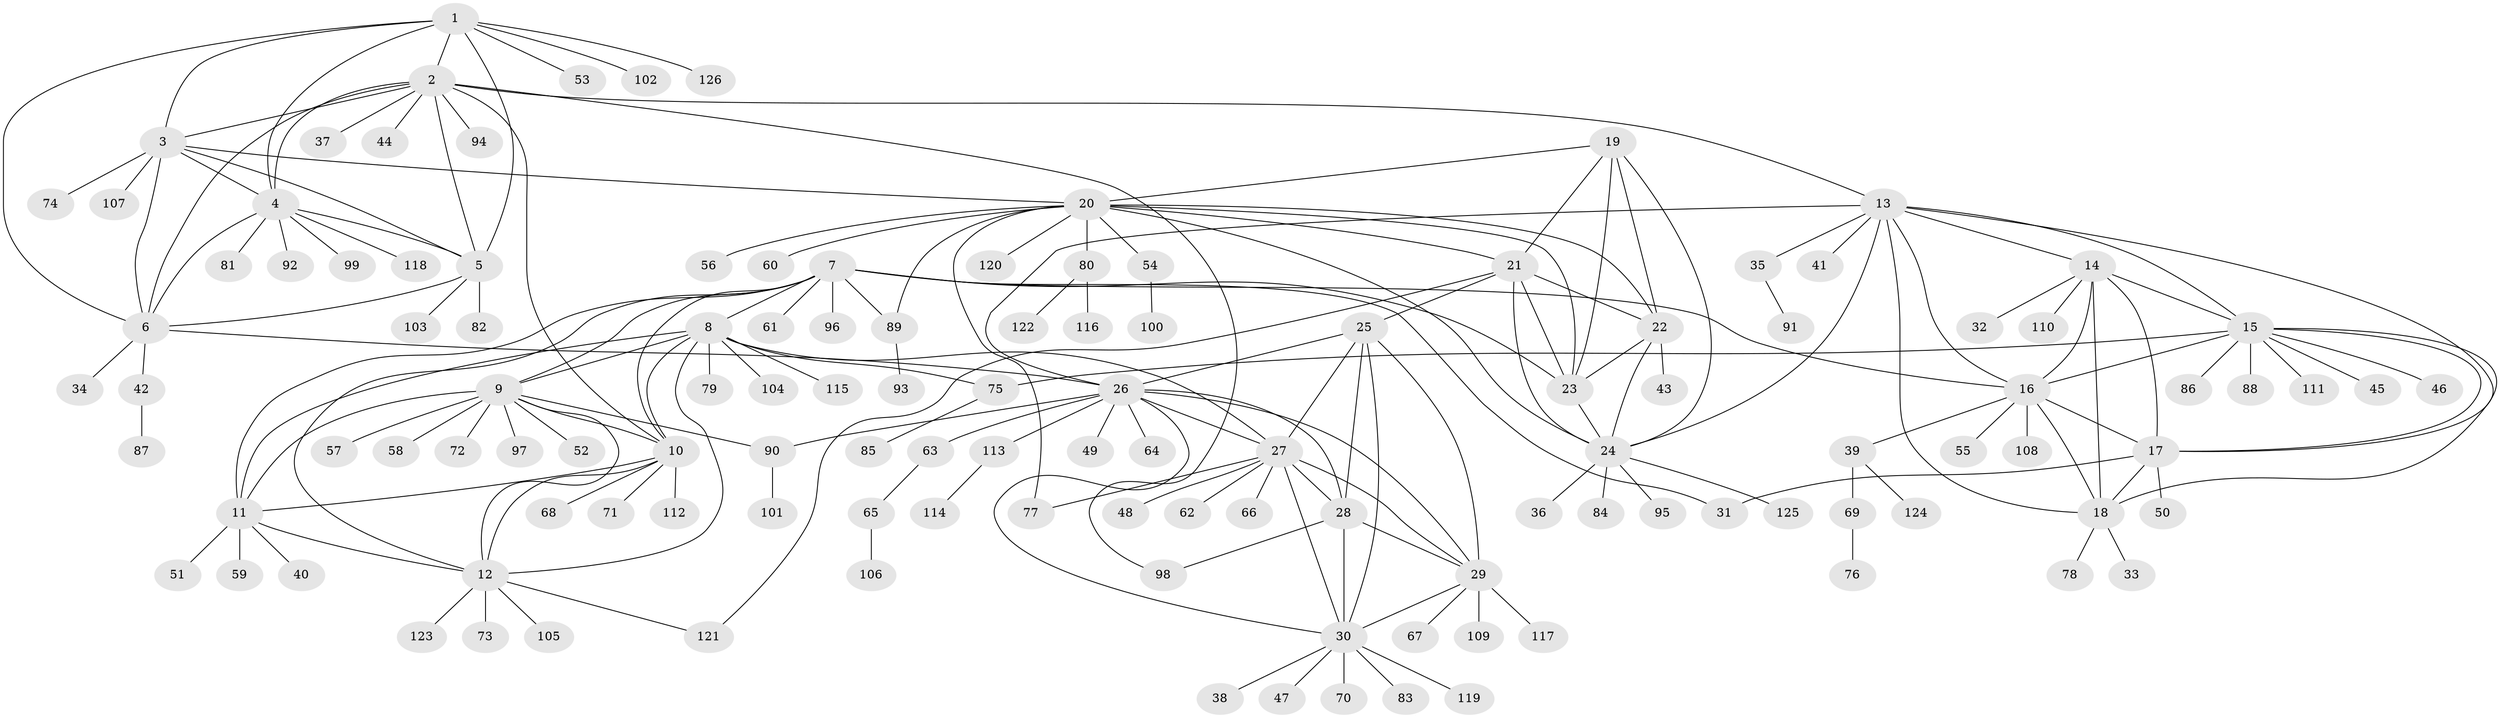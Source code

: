 // Generated by graph-tools (version 1.1) at 2025/26/03/09/25 03:26:44]
// undirected, 126 vertices, 188 edges
graph export_dot {
graph [start="1"]
  node [color=gray90,style=filled];
  1;
  2;
  3;
  4;
  5;
  6;
  7;
  8;
  9;
  10;
  11;
  12;
  13;
  14;
  15;
  16;
  17;
  18;
  19;
  20;
  21;
  22;
  23;
  24;
  25;
  26;
  27;
  28;
  29;
  30;
  31;
  32;
  33;
  34;
  35;
  36;
  37;
  38;
  39;
  40;
  41;
  42;
  43;
  44;
  45;
  46;
  47;
  48;
  49;
  50;
  51;
  52;
  53;
  54;
  55;
  56;
  57;
  58;
  59;
  60;
  61;
  62;
  63;
  64;
  65;
  66;
  67;
  68;
  69;
  70;
  71;
  72;
  73;
  74;
  75;
  76;
  77;
  78;
  79;
  80;
  81;
  82;
  83;
  84;
  85;
  86;
  87;
  88;
  89;
  90;
  91;
  92;
  93;
  94;
  95;
  96;
  97;
  98;
  99;
  100;
  101;
  102;
  103;
  104;
  105;
  106;
  107;
  108;
  109;
  110;
  111;
  112;
  113;
  114;
  115;
  116;
  117;
  118;
  119;
  120;
  121;
  122;
  123;
  124;
  125;
  126;
  1 -- 2;
  1 -- 3;
  1 -- 4;
  1 -- 5;
  1 -- 6;
  1 -- 53;
  1 -- 102;
  1 -- 126;
  2 -- 3;
  2 -- 4;
  2 -- 5;
  2 -- 6;
  2 -- 10;
  2 -- 13;
  2 -- 37;
  2 -- 44;
  2 -- 94;
  2 -- 98;
  3 -- 4;
  3 -- 5;
  3 -- 6;
  3 -- 20;
  3 -- 74;
  3 -- 107;
  4 -- 5;
  4 -- 6;
  4 -- 81;
  4 -- 92;
  4 -- 99;
  4 -- 118;
  5 -- 6;
  5 -- 82;
  5 -- 103;
  6 -- 26;
  6 -- 34;
  6 -- 42;
  7 -- 8;
  7 -- 9;
  7 -- 10;
  7 -- 11;
  7 -- 12;
  7 -- 16;
  7 -- 23;
  7 -- 31;
  7 -- 61;
  7 -- 89;
  7 -- 96;
  8 -- 9;
  8 -- 10;
  8 -- 11;
  8 -- 12;
  8 -- 27;
  8 -- 75;
  8 -- 79;
  8 -- 104;
  8 -- 115;
  9 -- 10;
  9 -- 11;
  9 -- 12;
  9 -- 52;
  9 -- 57;
  9 -- 58;
  9 -- 72;
  9 -- 90;
  9 -- 97;
  10 -- 11;
  10 -- 12;
  10 -- 68;
  10 -- 71;
  10 -- 112;
  11 -- 12;
  11 -- 40;
  11 -- 51;
  11 -- 59;
  12 -- 73;
  12 -- 105;
  12 -- 121;
  12 -- 123;
  13 -- 14;
  13 -- 15;
  13 -- 16;
  13 -- 17;
  13 -- 18;
  13 -- 24;
  13 -- 26;
  13 -- 35;
  13 -- 41;
  14 -- 15;
  14 -- 16;
  14 -- 17;
  14 -- 18;
  14 -- 32;
  14 -- 110;
  15 -- 16;
  15 -- 17;
  15 -- 18;
  15 -- 45;
  15 -- 46;
  15 -- 75;
  15 -- 86;
  15 -- 88;
  15 -- 111;
  16 -- 17;
  16 -- 18;
  16 -- 39;
  16 -- 55;
  16 -- 108;
  17 -- 18;
  17 -- 31;
  17 -- 50;
  18 -- 33;
  18 -- 78;
  19 -- 20;
  19 -- 21;
  19 -- 22;
  19 -- 23;
  19 -- 24;
  20 -- 21;
  20 -- 22;
  20 -- 23;
  20 -- 24;
  20 -- 54;
  20 -- 56;
  20 -- 60;
  20 -- 77;
  20 -- 80;
  20 -- 89;
  20 -- 120;
  21 -- 22;
  21 -- 23;
  21 -- 24;
  21 -- 25;
  21 -- 121;
  22 -- 23;
  22 -- 24;
  22 -- 43;
  23 -- 24;
  24 -- 36;
  24 -- 84;
  24 -- 95;
  24 -- 125;
  25 -- 26;
  25 -- 27;
  25 -- 28;
  25 -- 29;
  25 -- 30;
  26 -- 27;
  26 -- 28;
  26 -- 29;
  26 -- 30;
  26 -- 49;
  26 -- 63;
  26 -- 64;
  26 -- 90;
  26 -- 113;
  27 -- 28;
  27 -- 29;
  27 -- 30;
  27 -- 48;
  27 -- 62;
  27 -- 66;
  27 -- 77;
  28 -- 29;
  28 -- 30;
  28 -- 98;
  29 -- 30;
  29 -- 67;
  29 -- 109;
  29 -- 117;
  30 -- 38;
  30 -- 47;
  30 -- 70;
  30 -- 83;
  30 -- 119;
  35 -- 91;
  39 -- 69;
  39 -- 124;
  42 -- 87;
  54 -- 100;
  63 -- 65;
  65 -- 106;
  69 -- 76;
  75 -- 85;
  80 -- 116;
  80 -- 122;
  89 -- 93;
  90 -- 101;
  113 -- 114;
}
